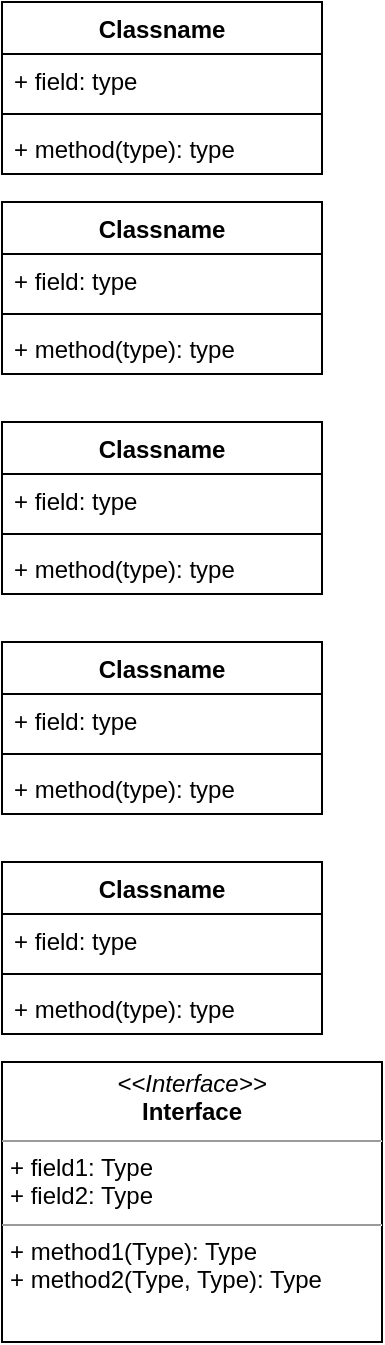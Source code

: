 <mxfile version="12.2.2" type="github" pages="1">
  <diagram id="9QKIkzZySn5c4cYCOTYI" name="Page-1">
    <mxGraphModel dx="772" dy="457" grid="1" gridSize="10" guides="1" tooltips="1" connect="1" arrows="1" fold="1" page="1" pageScale="1" pageWidth="850" pageHeight="1100" math="0" shadow="0">
      <root>
        <mxCell id="0"/>
        <mxCell id="1" parent="0"/>
        <mxCell id="JobFezNQ6cYetp4eE3pI-1" value="Classname" style="swimlane;fontStyle=1;align=center;verticalAlign=top;childLayout=stackLayout;horizontal=1;startSize=26;horizontalStack=0;resizeParent=1;resizeParentMax=0;resizeLast=0;collapsible=1;marginBottom=0;" vertex="1" parent="1">
          <mxGeometry x="20" y="20" width="160" height="86" as="geometry"/>
        </mxCell>
        <mxCell id="JobFezNQ6cYetp4eE3pI-2" value="+ field: type" style="text;strokeColor=none;fillColor=none;align=left;verticalAlign=top;spacingLeft=4;spacingRight=4;overflow=hidden;rotatable=0;points=[[0,0.5],[1,0.5]];portConstraint=eastwest;" vertex="1" parent="JobFezNQ6cYetp4eE3pI-1">
          <mxGeometry y="26" width="160" height="26" as="geometry"/>
        </mxCell>
        <mxCell id="JobFezNQ6cYetp4eE3pI-3" value="" style="line;strokeWidth=1;fillColor=none;align=left;verticalAlign=middle;spacingTop=-1;spacingLeft=3;spacingRight=3;rotatable=0;labelPosition=right;points=[];portConstraint=eastwest;" vertex="1" parent="JobFezNQ6cYetp4eE3pI-1">
          <mxGeometry y="52" width="160" height="8" as="geometry"/>
        </mxCell>
        <mxCell id="JobFezNQ6cYetp4eE3pI-4" value="+ method(type): type" style="text;strokeColor=none;fillColor=none;align=left;verticalAlign=top;spacingLeft=4;spacingRight=4;overflow=hidden;rotatable=0;points=[[0,0.5],[1,0.5]];portConstraint=eastwest;" vertex="1" parent="JobFezNQ6cYetp4eE3pI-1">
          <mxGeometry y="60" width="160" height="26" as="geometry"/>
        </mxCell>
        <mxCell id="JobFezNQ6cYetp4eE3pI-5" value="Classname" style="swimlane;fontStyle=1;align=center;verticalAlign=top;childLayout=stackLayout;horizontal=1;startSize=26;horizontalStack=0;resizeParent=1;resizeParentMax=0;resizeLast=0;collapsible=1;marginBottom=0;" vertex="1" parent="1">
          <mxGeometry x="20" y="120" width="160" height="86" as="geometry"/>
        </mxCell>
        <mxCell id="JobFezNQ6cYetp4eE3pI-6" value="+ field: type" style="text;strokeColor=none;fillColor=none;align=left;verticalAlign=top;spacingLeft=4;spacingRight=4;overflow=hidden;rotatable=0;points=[[0,0.5],[1,0.5]];portConstraint=eastwest;" vertex="1" parent="JobFezNQ6cYetp4eE3pI-5">
          <mxGeometry y="26" width="160" height="26" as="geometry"/>
        </mxCell>
        <mxCell id="JobFezNQ6cYetp4eE3pI-7" value="" style="line;strokeWidth=1;fillColor=none;align=left;verticalAlign=middle;spacingTop=-1;spacingLeft=3;spacingRight=3;rotatable=0;labelPosition=right;points=[];portConstraint=eastwest;" vertex="1" parent="JobFezNQ6cYetp4eE3pI-5">
          <mxGeometry y="52" width="160" height="8" as="geometry"/>
        </mxCell>
        <mxCell id="JobFezNQ6cYetp4eE3pI-8" value="+ method(type): type" style="text;strokeColor=none;fillColor=none;align=left;verticalAlign=top;spacingLeft=4;spacingRight=4;overflow=hidden;rotatable=0;points=[[0,0.5],[1,0.5]];portConstraint=eastwest;" vertex="1" parent="JobFezNQ6cYetp4eE3pI-5">
          <mxGeometry y="60" width="160" height="26" as="geometry"/>
        </mxCell>
        <mxCell id="JobFezNQ6cYetp4eE3pI-9" value="Classname" style="swimlane;fontStyle=1;align=center;verticalAlign=top;childLayout=stackLayout;horizontal=1;startSize=26;horizontalStack=0;resizeParent=1;resizeParentMax=0;resizeLast=0;collapsible=1;marginBottom=0;" vertex="1" parent="1">
          <mxGeometry x="20" y="230" width="160" height="86" as="geometry"/>
        </mxCell>
        <mxCell id="JobFezNQ6cYetp4eE3pI-10" value="+ field: type" style="text;strokeColor=none;fillColor=none;align=left;verticalAlign=top;spacingLeft=4;spacingRight=4;overflow=hidden;rotatable=0;points=[[0,0.5],[1,0.5]];portConstraint=eastwest;" vertex="1" parent="JobFezNQ6cYetp4eE3pI-9">
          <mxGeometry y="26" width="160" height="26" as="geometry"/>
        </mxCell>
        <mxCell id="JobFezNQ6cYetp4eE3pI-11" value="" style="line;strokeWidth=1;fillColor=none;align=left;verticalAlign=middle;spacingTop=-1;spacingLeft=3;spacingRight=3;rotatable=0;labelPosition=right;points=[];portConstraint=eastwest;" vertex="1" parent="JobFezNQ6cYetp4eE3pI-9">
          <mxGeometry y="52" width="160" height="8" as="geometry"/>
        </mxCell>
        <mxCell id="JobFezNQ6cYetp4eE3pI-12" value="+ method(type): type" style="text;strokeColor=none;fillColor=none;align=left;verticalAlign=top;spacingLeft=4;spacingRight=4;overflow=hidden;rotatable=0;points=[[0,0.5],[1,0.5]];portConstraint=eastwest;" vertex="1" parent="JobFezNQ6cYetp4eE3pI-9">
          <mxGeometry y="60" width="160" height="26" as="geometry"/>
        </mxCell>
        <mxCell id="JobFezNQ6cYetp4eE3pI-13" value="Classname" style="swimlane;fontStyle=1;align=center;verticalAlign=top;childLayout=stackLayout;horizontal=1;startSize=26;horizontalStack=0;resizeParent=1;resizeParentMax=0;resizeLast=0;collapsible=1;marginBottom=0;" vertex="1" parent="1">
          <mxGeometry x="20" y="340" width="160" height="86" as="geometry"/>
        </mxCell>
        <mxCell id="JobFezNQ6cYetp4eE3pI-14" value="+ field: type" style="text;strokeColor=none;fillColor=none;align=left;verticalAlign=top;spacingLeft=4;spacingRight=4;overflow=hidden;rotatable=0;points=[[0,0.5],[1,0.5]];portConstraint=eastwest;" vertex="1" parent="JobFezNQ6cYetp4eE3pI-13">
          <mxGeometry y="26" width="160" height="26" as="geometry"/>
        </mxCell>
        <mxCell id="JobFezNQ6cYetp4eE3pI-15" value="" style="line;strokeWidth=1;fillColor=none;align=left;verticalAlign=middle;spacingTop=-1;spacingLeft=3;spacingRight=3;rotatable=0;labelPosition=right;points=[];portConstraint=eastwest;" vertex="1" parent="JobFezNQ6cYetp4eE3pI-13">
          <mxGeometry y="52" width="160" height="8" as="geometry"/>
        </mxCell>
        <mxCell id="JobFezNQ6cYetp4eE3pI-16" value="+ method(type): type" style="text;strokeColor=none;fillColor=none;align=left;verticalAlign=top;spacingLeft=4;spacingRight=4;overflow=hidden;rotatable=0;points=[[0,0.5],[1,0.5]];portConstraint=eastwest;" vertex="1" parent="JobFezNQ6cYetp4eE3pI-13">
          <mxGeometry y="60" width="160" height="26" as="geometry"/>
        </mxCell>
        <mxCell id="JobFezNQ6cYetp4eE3pI-17" value="Classname" style="swimlane;fontStyle=1;align=center;verticalAlign=top;childLayout=stackLayout;horizontal=1;startSize=26;horizontalStack=0;resizeParent=1;resizeParentMax=0;resizeLast=0;collapsible=1;marginBottom=0;" vertex="1" parent="1">
          <mxGeometry x="20" y="450" width="160" height="86" as="geometry"/>
        </mxCell>
        <mxCell id="JobFezNQ6cYetp4eE3pI-18" value="+ field: type" style="text;strokeColor=none;fillColor=none;align=left;verticalAlign=top;spacingLeft=4;spacingRight=4;overflow=hidden;rotatable=0;points=[[0,0.5],[1,0.5]];portConstraint=eastwest;" vertex="1" parent="JobFezNQ6cYetp4eE3pI-17">
          <mxGeometry y="26" width="160" height="26" as="geometry"/>
        </mxCell>
        <mxCell id="JobFezNQ6cYetp4eE3pI-19" value="" style="line;strokeWidth=1;fillColor=none;align=left;verticalAlign=middle;spacingTop=-1;spacingLeft=3;spacingRight=3;rotatable=0;labelPosition=right;points=[];portConstraint=eastwest;" vertex="1" parent="JobFezNQ6cYetp4eE3pI-17">
          <mxGeometry y="52" width="160" height="8" as="geometry"/>
        </mxCell>
        <mxCell id="JobFezNQ6cYetp4eE3pI-20" value="+ method(type): type" style="text;strokeColor=none;fillColor=none;align=left;verticalAlign=top;spacingLeft=4;spacingRight=4;overflow=hidden;rotatable=0;points=[[0,0.5],[1,0.5]];portConstraint=eastwest;" vertex="1" parent="JobFezNQ6cYetp4eE3pI-17">
          <mxGeometry y="60" width="160" height="26" as="geometry"/>
        </mxCell>
        <mxCell id="JobFezNQ6cYetp4eE3pI-21" value="&lt;p style=&quot;margin:0px;margin-top:4px;text-align:center;&quot;&gt;&lt;i&gt;&amp;lt;&amp;lt;Interface&amp;gt;&amp;gt;&lt;/i&gt;&lt;br/&gt;&lt;b&gt;Interface&lt;/b&gt;&lt;/p&gt;&lt;hr size=&quot;1&quot;/&gt;&lt;p style=&quot;margin:0px;margin-left:4px;&quot;&gt;+ field1: Type&lt;br/&gt;+ field2: Type&lt;/p&gt;&lt;hr size=&quot;1&quot;/&gt;&lt;p style=&quot;margin:0px;margin-left:4px;&quot;&gt;+ method1(Type): Type&lt;br/&gt;+ method2(Type, Type): Type&lt;/p&gt;" style="verticalAlign=top;align=left;overflow=fill;fontSize=12;fontFamily=Helvetica;html=1;" vertex="1" parent="1">
          <mxGeometry x="20" y="550" width="190" height="140" as="geometry"/>
        </mxCell>
      </root>
    </mxGraphModel>
  </diagram>
</mxfile>
